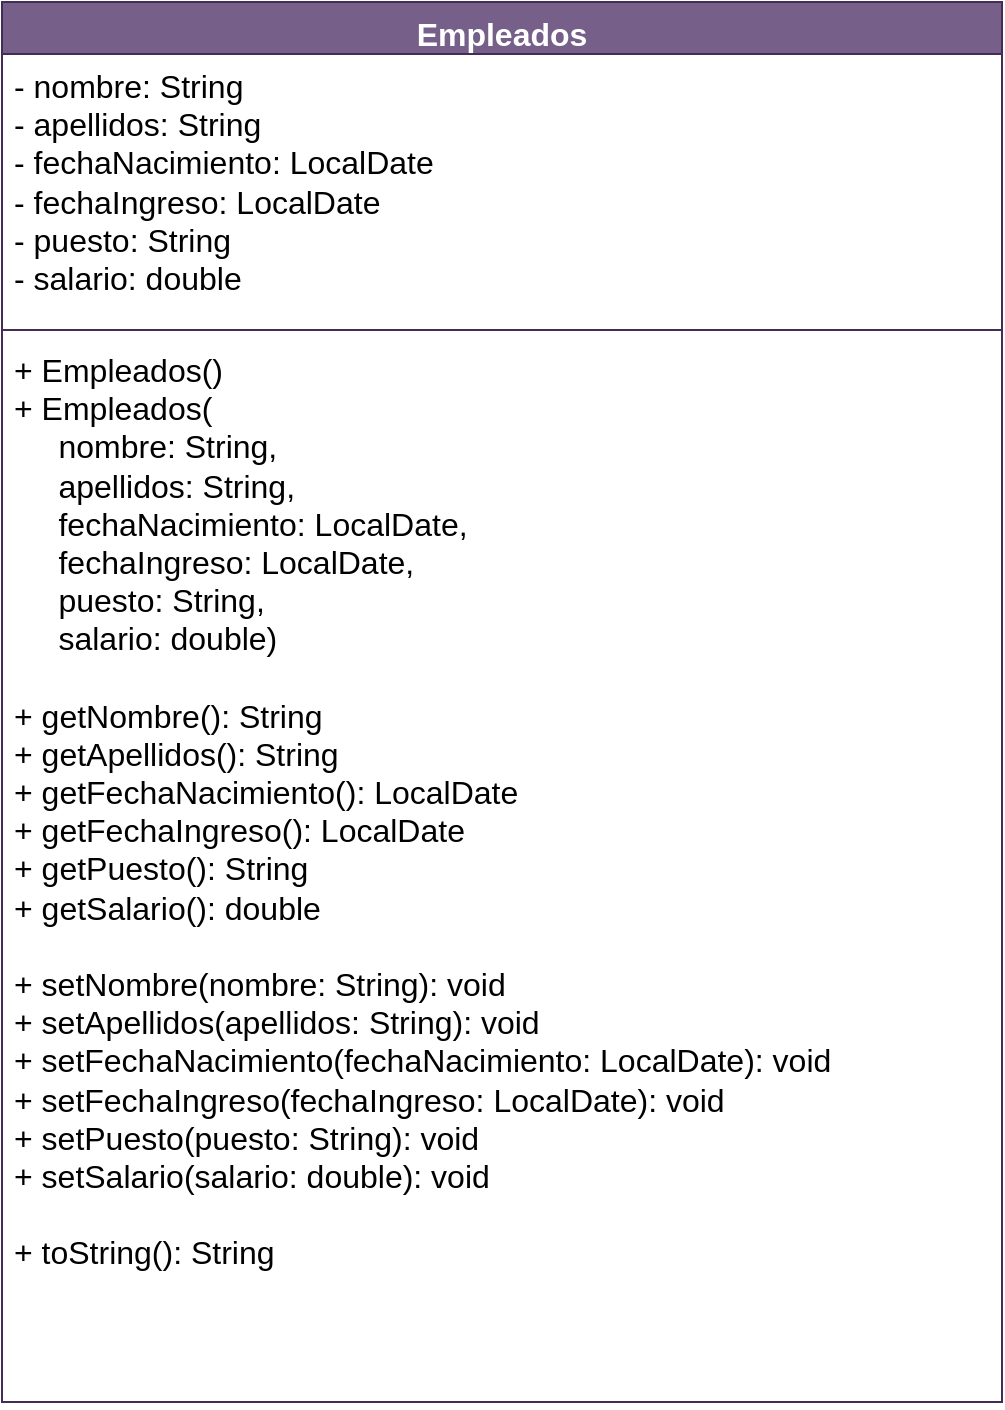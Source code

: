 <mxfile version="24.0.1" type="device">
  <diagram name="Página-1" id="S4w3eg69VU-TO47pH6zj">
    <mxGraphModel dx="1335" dy="721" grid="1" gridSize="10" guides="1" tooltips="1" connect="1" arrows="1" fold="1" page="1" pageScale="1" pageWidth="827" pageHeight="1169" math="0" shadow="0">
      <root>
        <mxCell id="0" />
        <mxCell id="1" parent="0" />
        <mxCell id="iiIMrZrtCw8uX1pOrTTu-1" value="Empleados" style="swimlane;fontStyle=1;align=center;verticalAlign=top;childLayout=stackLayout;horizontal=1;startSize=26;horizontalStack=0;resizeParent=1;resizeParentMax=0;resizeLast=0;collapsible=1;marginBottom=0;whiteSpace=wrap;html=1;fontSize=16;fillColor=#76608a;strokeColor=#432D57;fontColor=#ffffff;" vertex="1" parent="1">
          <mxGeometry x="200" y="100" width="500" height="700" as="geometry" />
        </mxCell>
        <mxCell id="iiIMrZrtCw8uX1pOrTTu-2" value="&lt;div&gt;- nombre: String&amp;nbsp; &amp;nbsp; &amp;nbsp; &amp;nbsp; &amp;nbsp; &amp;nbsp; &amp;nbsp; &amp;nbsp; &amp;nbsp; &amp;nbsp; &amp;nbsp;&lt;/div&gt;&lt;div&gt;&lt;div&gt;&lt;span style=&quot;background-color: initial;&quot;&gt;- apellidos: String&amp;nbsp; &amp;nbsp; &amp;nbsp; &amp;nbsp; &amp;nbsp; &amp;nbsp; &amp;nbsp; &amp;nbsp; &amp;nbsp;&amp;nbsp;&lt;/span&gt;&lt;br&gt;&lt;/div&gt;&lt;div&gt;- fechaNacimiento: LocalDate&amp;nbsp; &amp;nbsp; &amp;nbsp; &amp;nbsp; &amp;nbsp;&lt;/div&gt;&lt;div&gt;- fechaIngreso: LocalDate&amp;nbsp; &amp;nbsp; &amp;nbsp; &amp;nbsp; &amp;nbsp; &amp;nbsp;&amp;nbsp;&lt;/div&gt;&lt;div&gt;&lt;span style=&quot;background-color: initial;&quot;&gt;- puesto: String&amp;nbsp; &amp;nbsp; &amp;nbsp; &amp;nbsp; &amp;nbsp; &amp;nbsp; &amp;nbsp; &amp;nbsp; &amp;nbsp; &amp;nbsp; &amp;nbsp;&lt;/span&gt;&lt;/div&gt;&lt;div&gt;- salario: double&amp;nbsp; &amp;nbsp;&amp;nbsp;&lt;/div&gt;&lt;/div&gt;" style="text;strokeColor=none;fillColor=none;align=left;verticalAlign=top;spacingLeft=4;spacingRight=4;overflow=hidden;rotatable=0;points=[[0,0.5],[1,0.5]];portConstraint=eastwest;whiteSpace=wrap;html=1;fontSize=16;" vertex="1" parent="iiIMrZrtCw8uX1pOrTTu-1">
          <mxGeometry y="26" width="500" height="134" as="geometry" />
        </mxCell>
        <mxCell id="iiIMrZrtCw8uX1pOrTTu-3" value="" style="line;strokeWidth=1;fillColor=none;align=left;verticalAlign=middle;spacingTop=-1;spacingLeft=3;spacingRight=3;rotatable=0;labelPosition=right;points=[];portConstraint=eastwest;strokeColor=inherit;fontSize=16;" vertex="1" parent="iiIMrZrtCw8uX1pOrTTu-1">
          <mxGeometry y="160" width="500" height="8" as="geometry" />
        </mxCell>
        <mxCell id="iiIMrZrtCw8uX1pOrTTu-4" value="&lt;div&gt;+ Empleados()&amp;nbsp; &amp;nbsp; &amp;nbsp; &amp;nbsp; &amp;nbsp; &amp;nbsp; &amp;nbsp; &amp;nbsp; &amp;nbsp; &amp;nbsp; &amp;nbsp; &amp;nbsp;&amp;nbsp;&lt;/div&gt;&lt;div&gt;+ Empleados(&lt;/div&gt;&lt;div&gt;&amp;nbsp; &amp;nbsp; &amp;nbsp;nombre: String,&amp;nbsp; &amp;nbsp; &amp;nbsp; &amp;nbsp; &amp;nbsp;&amp;nbsp;&lt;/div&gt;&lt;div&gt;&amp;nbsp; &amp;nbsp; &amp;nbsp;apellidos: String,&amp;nbsp; &amp;nbsp; &amp;nbsp; &amp;nbsp; &amp;nbsp; &amp;nbsp; &amp;nbsp;&lt;/div&gt;&lt;div&gt;&amp;nbsp; &amp;nbsp; &amp;nbsp;fechaNacimiento: LocalDate,&amp;nbsp; &amp;nbsp;&amp;nbsp;&lt;/div&gt;&lt;div&gt;&amp;nbsp; &amp;nbsp; &amp;nbsp;fechaIngreso: LocalDate,&amp;nbsp; &amp;nbsp; &amp;nbsp; &amp;nbsp;&lt;/div&gt;&lt;div&gt;&amp;nbsp; &amp;nbsp; &amp;nbsp;puesto: String,&amp;nbsp; &amp;nbsp; &amp;nbsp; &amp;nbsp; &amp;nbsp; &amp;nbsp; &amp;nbsp; &amp;nbsp;&amp;nbsp;&lt;/div&gt;&lt;div&gt;&amp;nbsp; &amp;nbsp; &amp;nbsp;salario: double)&amp;nbsp; &amp;nbsp;&lt;/div&gt;&lt;div&gt;&amp;nbsp;&amp;nbsp; &amp;nbsp; &amp;nbsp; &amp;nbsp; &amp;nbsp; &amp;nbsp;&lt;/div&gt;&lt;div&gt;+ getNombre(): String&amp;nbsp; &amp;nbsp; &amp;nbsp; &amp;nbsp; &amp;nbsp; &amp;nbsp; &amp;nbsp; &amp;nbsp;&amp;nbsp;&lt;/div&gt;&lt;div&gt;+ getApellidos(): String&amp;nbsp; &amp;nbsp; &amp;nbsp; &amp;nbsp; &amp;nbsp; &amp;nbsp; &amp;nbsp;&lt;/div&gt;&lt;div&gt;+ getFechaNacimiento(): LocalDate&amp;nbsp; &amp;nbsp;&amp;nbsp;&lt;/div&gt;&lt;div&gt;+ getFechaIngreso(): LocalDate&amp;nbsp; &amp;nbsp; &amp;nbsp; &amp;nbsp;&lt;/div&gt;&lt;div&gt;+ getPuesto(): String&amp;nbsp; &amp;nbsp; &amp;nbsp; &amp;nbsp; &amp;nbsp; &amp;nbsp; &amp;nbsp; &amp;nbsp;&amp;nbsp;&lt;/div&gt;&lt;div&gt;+ getSalario(): double&lt;/div&gt;&lt;div&gt;&amp;nbsp; &amp;nbsp; &amp;nbsp; &amp;nbsp; &amp;nbsp; &amp;nbsp; &amp;nbsp; &amp;nbsp;&lt;/div&gt;&lt;div&gt;+ setNombre(nombre: String): void&amp;nbsp; &amp;nbsp;&amp;nbsp;&lt;/div&gt;&lt;div&gt;+ setApellidos(apellidos: String):&amp;nbsp;&lt;span style=&quot;background-color: initial;&quot;&gt;void&amp;nbsp; &amp;nbsp; &amp;nbsp; &amp;nbsp; &amp;nbsp; &amp;nbsp; &amp;nbsp; &amp;nbsp; &amp;nbsp; &amp;nbsp; &amp;nbsp; &amp;nbsp; &amp;nbsp; &amp;nbsp;&amp;nbsp;&lt;/span&gt;&lt;/div&gt;&lt;div&gt;+ setFechaNacimiento(fechaNacimiento:&amp;nbsp;&lt;span style=&quot;background-color: initial;&quot;&gt;LocalDate): void&amp;nbsp; &amp;nbsp; &amp;nbsp; &amp;nbsp; &amp;nbsp; &amp;nbsp; &amp;nbsp; &amp;nbsp;&amp;nbsp;&lt;/span&gt;&lt;/div&gt;&lt;div&gt;+ setFechaIngreso(fechaIngreso:&amp;nbsp;&lt;span style=&quot;background-color: initial;&quot;&gt;LocalDate): void&amp;nbsp; &amp;nbsp; &amp;nbsp; &amp;nbsp; &amp;nbsp; &amp;nbsp; &amp;nbsp; &amp;nbsp;&amp;nbsp;&lt;/span&gt;&lt;/div&gt;&lt;div&gt;+ setPuesto(puesto: String): void&amp;nbsp; &amp;nbsp;&amp;nbsp;&lt;/div&gt;&lt;div&gt;+ setSalario(salario: double): void&amp;nbsp;&amp;nbsp;&lt;/div&gt;&lt;div&gt;&lt;br&gt;&lt;/div&gt;&lt;div&gt;+ toString(): String&amp;nbsp; &amp;nbsp;&amp;nbsp;&lt;br&gt;&lt;/div&gt;" style="text;strokeColor=none;fillColor=none;align=left;verticalAlign=top;spacingLeft=4;spacingRight=4;overflow=hidden;rotatable=0;points=[[0,0.5],[1,0.5]];portConstraint=eastwest;whiteSpace=wrap;html=1;fontSize=16;" vertex="1" parent="iiIMrZrtCw8uX1pOrTTu-1">
          <mxGeometry y="168" width="500" height="532" as="geometry" />
        </mxCell>
      </root>
    </mxGraphModel>
  </diagram>
</mxfile>
